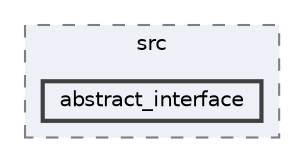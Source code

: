 digraph "env/lib/python3.12/site-packages/numpy/f2py/tests/src/abstract_interface"
{
 // LATEX_PDF_SIZE
  bgcolor="transparent";
  edge [fontname=Helvetica,fontsize=10,labelfontname=Helvetica,labelfontsize=10];
  node [fontname=Helvetica,fontsize=10,shape=box,height=0.2,width=0.4];
  compound=true
  subgraph clusterdir_7ce1ec0de770245b549e74d5a587d6dd {
    graph [ bgcolor="#edf0f7", pencolor="grey50", label="src", fontname=Helvetica,fontsize=10 style="filled,dashed", URL="dir_7ce1ec0de770245b549e74d5a587d6dd.html",tooltip=""]
  dir_a3031ab9923c29a96b333c34c541fc61 [label="abstract_interface", fillcolor="#edf0f7", color="grey25", style="filled,bold", URL="dir_a3031ab9923c29a96b333c34c541fc61.html",tooltip=""];
  }
}
